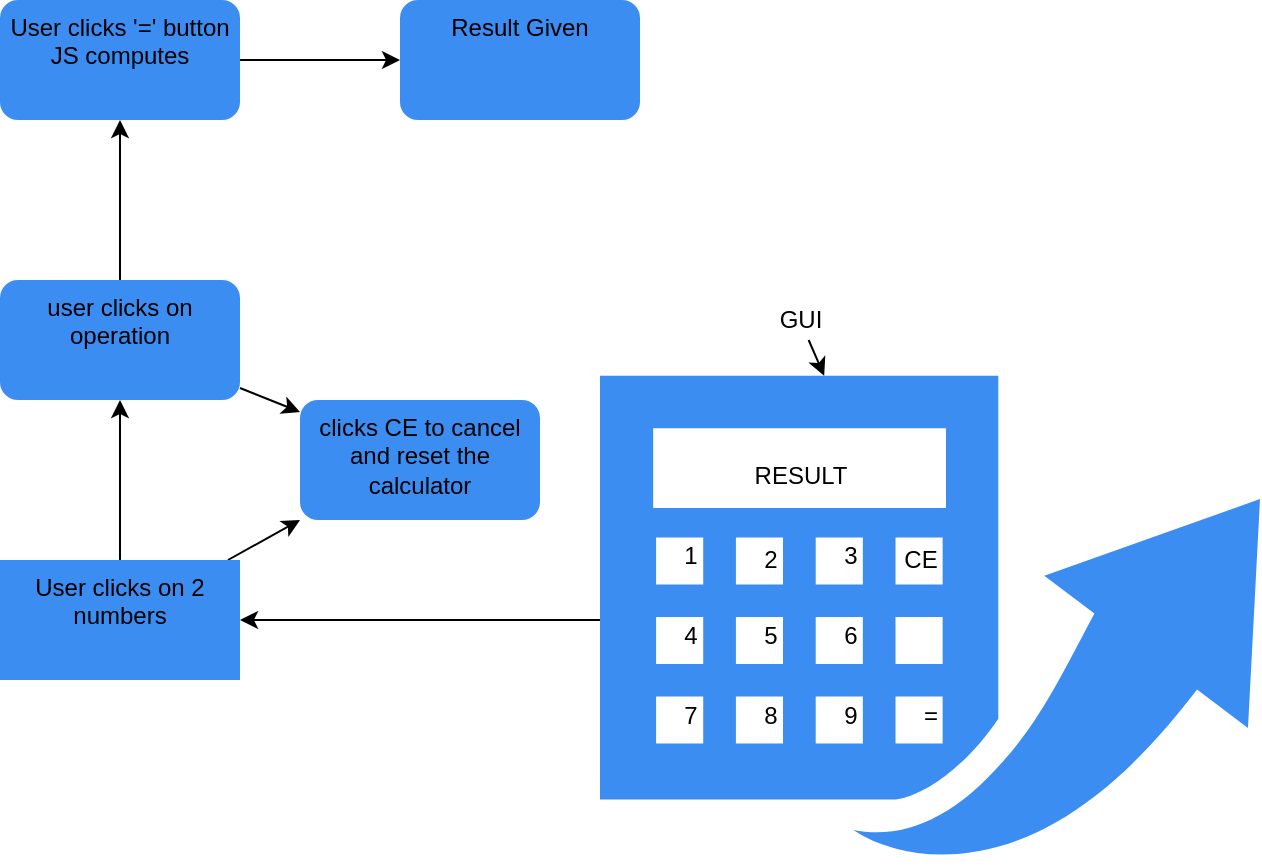 <mxfile>
    <diagram id="8iJ2KA9qQhV0-p_5f5TD" name="Page-1">
        <mxGraphModel dx="2054" dy="828" grid="1" gridSize="10" guides="1" tooltips="1" connect="1" arrows="1" fold="1" page="1" pageScale="1" pageWidth="850" pageHeight="1100" math="0" shadow="0">
            <root>
                <mxCell id="0"/>
                <mxCell id="1" parent="0"/>
                <mxCell id="20" value="" style="edgeStyle=none;html=1;" parent="1" source="3" target="19" edge="1">
                    <mxGeometry relative="1" as="geometry"/>
                </mxCell>
                <mxCell id="3" value="" style="sketch=0;html=1;aspect=fixed;strokeColor=none;shadow=0;align=center;verticalAlign=top;fillColor=#3B8DF1;shape=mxgraph.gcp2.calculator" parent="1" vertex="1">
                    <mxGeometry x="10" y="537.9" width="330" height="244.2" as="geometry"/>
                </mxCell>
                <mxCell id="6" value="RESULT" style="text;html=1;align=center;verticalAlign=middle;resizable=0;points=[];autosize=1;strokeColor=none;fillColor=none;" parent="1" vertex="1">
                    <mxGeometry x="80" y="577.9" width="60" height="20" as="geometry"/>
                </mxCell>
                <mxCell id="7" value="1" style="text;html=1;align=center;verticalAlign=middle;resizable=0;points=[];autosize=1;strokeColor=none;fillColor=none;" parent="1" vertex="1">
                    <mxGeometry x="45" y="617.9" width="20" height="20" as="geometry"/>
                </mxCell>
                <mxCell id="8" value="2" style="text;html=1;align=center;verticalAlign=middle;resizable=0;points=[];autosize=1;strokeColor=none;fillColor=none;" parent="1" vertex="1">
                    <mxGeometry x="85" y="620" width="20" height="20" as="geometry"/>
                </mxCell>
                <mxCell id="9" value="3" style="text;html=1;align=center;verticalAlign=middle;resizable=0;points=[];autosize=1;strokeColor=none;fillColor=none;" parent="1" vertex="1">
                    <mxGeometry x="125" y="617.9" width="20" height="20" as="geometry"/>
                </mxCell>
                <mxCell id="10" value="4" style="text;html=1;align=center;verticalAlign=middle;resizable=0;points=[];autosize=1;strokeColor=none;fillColor=none;" parent="1" vertex="1">
                    <mxGeometry x="45" y="657.9" width="20" height="20" as="geometry"/>
                </mxCell>
                <mxCell id="11" value="5" style="text;html=1;align=center;verticalAlign=middle;resizable=0;points=[];autosize=1;strokeColor=none;fillColor=none;" parent="1" vertex="1">
                    <mxGeometry x="85" y="657.9" width="20" height="20" as="geometry"/>
                </mxCell>
                <mxCell id="12" value="6" style="text;html=1;align=center;verticalAlign=middle;resizable=0;points=[];autosize=1;strokeColor=none;fillColor=none;" parent="1" vertex="1">
                    <mxGeometry x="125" y="657.9" width="20" height="20" as="geometry"/>
                </mxCell>
                <mxCell id="13" value="7" style="text;html=1;align=center;verticalAlign=middle;resizable=0;points=[];autosize=1;strokeColor=none;fillColor=none;" parent="1" vertex="1">
                    <mxGeometry x="45" y="697.9" width="20" height="20" as="geometry"/>
                </mxCell>
                <mxCell id="14" value="8" style="text;html=1;align=center;verticalAlign=middle;resizable=0;points=[];autosize=1;strokeColor=none;fillColor=none;" parent="1" vertex="1">
                    <mxGeometry x="85" y="697.9" width="20" height="20" as="geometry"/>
                </mxCell>
                <mxCell id="15" value="9" style="text;html=1;align=center;verticalAlign=middle;resizable=0;points=[];autosize=1;strokeColor=none;fillColor=none;" parent="1" vertex="1">
                    <mxGeometry x="125" y="697.9" width="20" height="20" as="geometry"/>
                </mxCell>
                <mxCell id="18" value="=" style="text;html=1;align=center;verticalAlign=middle;resizable=0;points=[];autosize=1;strokeColor=none;fillColor=none;" parent="1" vertex="1">
                    <mxGeometry x="165" y="697.9" width="20" height="20" as="geometry"/>
                </mxCell>
                <mxCell id="22" value="" style="edgeStyle=none;html=1;" parent="1" source="19" target="21" edge="1">
                    <mxGeometry relative="1" as="geometry"/>
                </mxCell>
                <mxCell id="30" style="edgeStyle=none;html=1;entryX=0;entryY=1;entryDx=0;entryDy=0;" parent="1" source="19" target="28" edge="1">
                    <mxGeometry relative="1" as="geometry"/>
                </mxCell>
                <mxCell id="19" value="User clicks on 2 numbers" style="whiteSpace=wrap;html=1;verticalAlign=top;fillColor=#3B8DF1;strokeColor=none;sketch=0;shadow=0;" parent="1" vertex="1">
                    <mxGeometry x="-290" y="630" width="120" height="60" as="geometry"/>
                </mxCell>
                <mxCell id="24" value="" style="edgeStyle=none;html=1;" parent="1" source="21" target="23" edge="1">
                    <mxGeometry relative="1" as="geometry"/>
                </mxCell>
                <mxCell id="29" value="" style="edgeStyle=none;html=1;" parent="1" source="21" target="28" edge="1">
                    <mxGeometry relative="1" as="geometry"/>
                </mxCell>
                <mxCell id="21" value="user clicks on operation" style="rounded=1;whiteSpace=wrap;html=1;verticalAlign=top;fillColor=#3B8DF1;strokeColor=none;sketch=0;shadow=0;" parent="1" vertex="1">
                    <mxGeometry x="-290" y="490" width="120" height="60" as="geometry"/>
                </mxCell>
                <mxCell id="26" value="" style="edgeStyle=none;html=1;" parent="1" source="23" target="25" edge="1">
                    <mxGeometry relative="1" as="geometry"/>
                </mxCell>
                <mxCell id="23" value="User clicks '=' button JS computes" style="rounded=1;whiteSpace=wrap;html=1;verticalAlign=top;fillColor=#3B8DF1;strokeColor=none;sketch=0;shadow=0;" parent="1" vertex="1">
                    <mxGeometry x="-290" y="350" width="120" height="60" as="geometry"/>
                </mxCell>
                <mxCell id="25" value="Result Given" style="whiteSpace=wrap;html=1;verticalAlign=top;fillColor=#3B8DF1;strokeColor=none;rounded=1;sketch=0;shadow=0;" parent="1" vertex="1">
                    <mxGeometry x="-90" y="350" width="120" height="60" as="geometry"/>
                </mxCell>
                <mxCell id="27" value="CE" style="text;html=1;align=center;verticalAlign=middle;resizable=0;points=[];autosize=1;strokeColor=none;fillColor=none;" parent="1" vertex="1">
                    <mxGeometry x="155" y="620" width="30" height="20" as="geometry"/>
                </mxCell>
                <mxCell id="28" value="clicks CE to cancel and reset the calculator" style="whiteSpace=wrap;html=1;verticalAlign=top;fillColor=#3B8DF1;strokeColor=none;rounded=1;sketch=0;shadow=0;" parent="1" vertex="1">
                    <mxGeometry x="-140" y="550" width="120" height="60" as="geometry"/>
                </mxCell>
                <mxCell id="32" value="" style="edgeStyle=none;html=1;" parent="1" source="31" target="3" edge="1">
                    <mxGeometry relative="1" as="geometry">
                        <mxPoint x="140" y="530" as="targetPoint"/>
                    </mxGeometry>
                </mxCell>
                <mxCell id="31" value="GUI" style="text;html=1;align=center;verticalAlign=middle;resizable=0;points=[];autosize=1;strokeColor=none;fillColor=none;" parent="1" vertex="1">
                    <mxGeometry x="90" y="500" width="40" height="20" as="geometry"/>
                </mxCell>
            </root>
        </mxGraphModel>
    </diagram>
</mxfile>